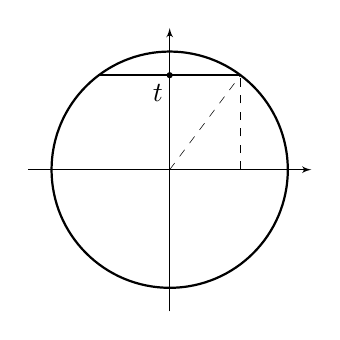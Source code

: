 \begin{tikzpicture}[scale=.3]
  \pgfmathsetmacro{\xO}{1}
  \draw[very thin,-latex'] (-6,0)--(6,0);
  \draw[very thin, -latex'] (0,-6)--(0,6);

  \draw[very thin, dashed] (0,0)--(3,4);
  \draw[very thin, dashed] (3,0)--(3,4);

  \draw[thick] (0,0) circle (5);
  \draw[thick] (-3,4)--(3,4);
  \draw[mark=*,mark size=3pt] (-.5,4) node[below] {$t$};
  \draw plot[mark=*,mark size=3pt] coordinates{(0,4)};
\end{tikzpicture}
